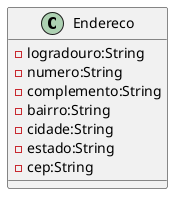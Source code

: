 @startuml
class Endereco{
    - logradouro:String
    - numero:String
    - complemento:String
    - bairro:String
    - cidade:String
    - estado:String
    - cep:String
}
@enduml